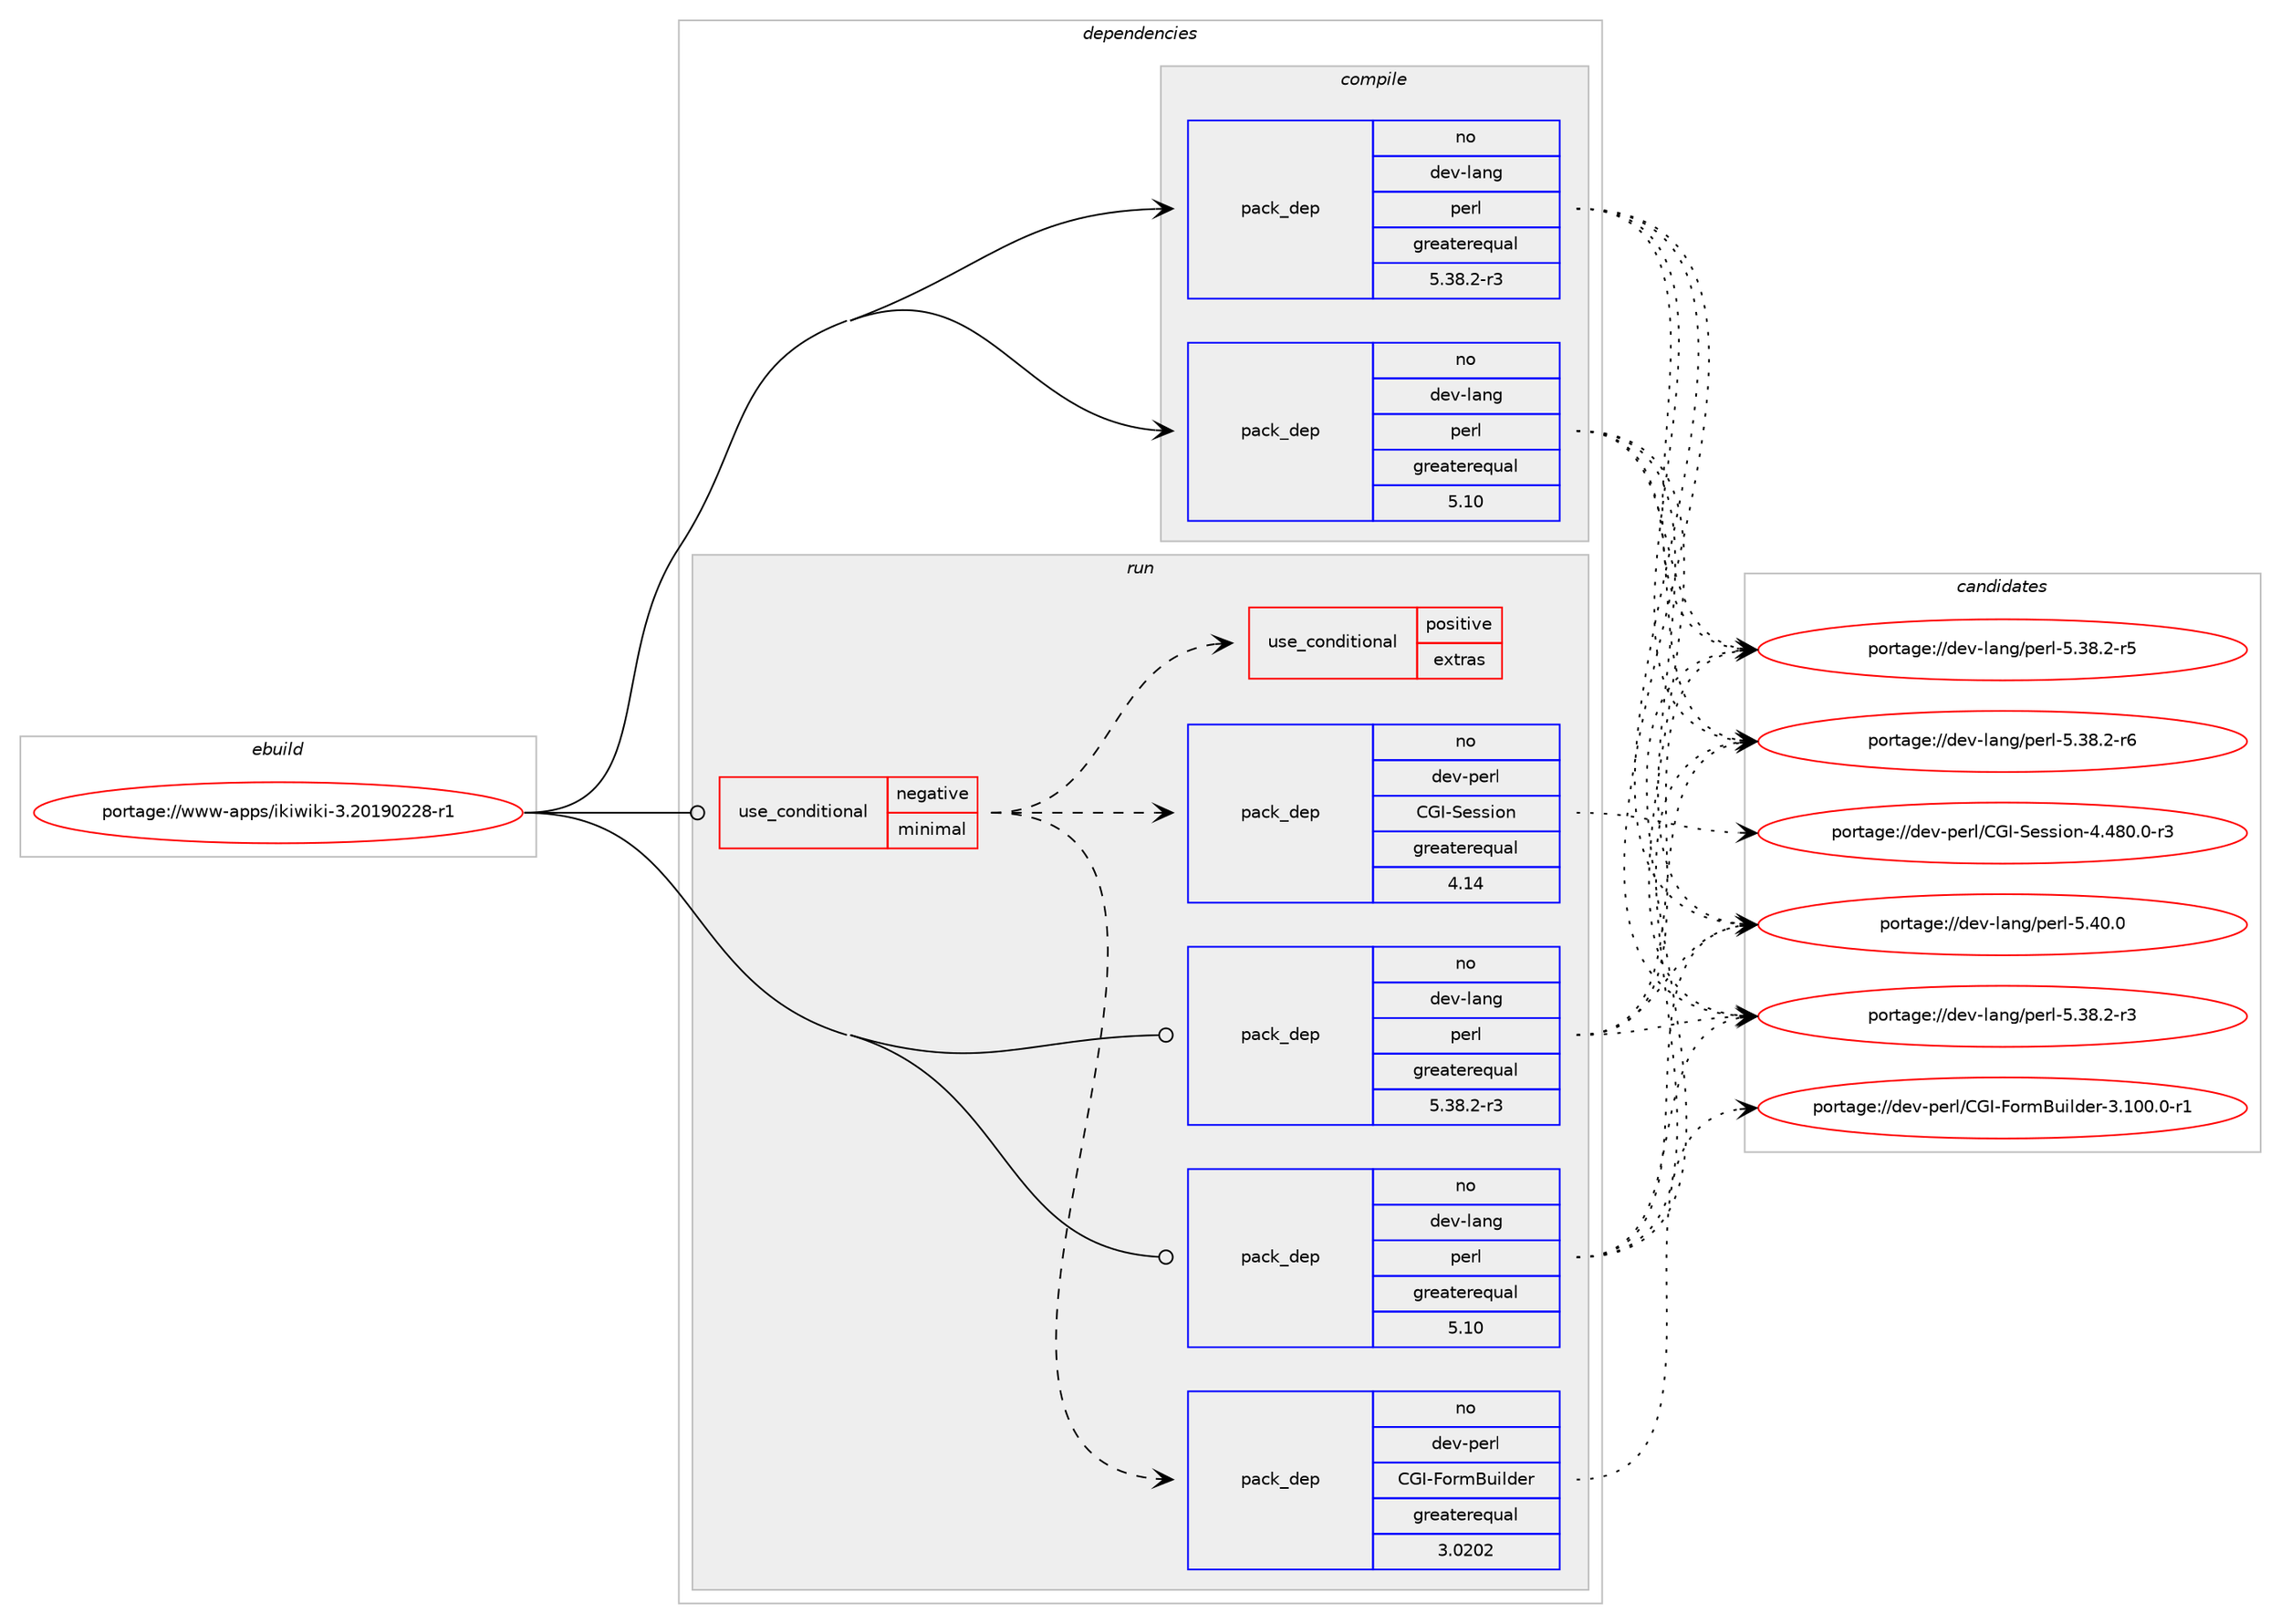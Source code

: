 digraph prolog {

# *************
# Graph options
# *************

newrank=true;
concentrate=true;
compound=true;
graph [rankdir=LR,fontname=Helvetica,fontsize=10,ranksep=1.5];#, ranksep=2.5, nodesep=0.2];
edge  [arrowhead=vee];
node  [fontname=Helvetica,fontsize=10];

# **********
# The ebuild
# **********

subgraph cluster_leftcol {
color=gray;
rank=same;
label=<<i>ebuild</i>>;
id [label="portage://www-apps/ikiwiki-3.20190228-r1", color=red, width=4, href="../www-apps/ikiwiki-3.20190228-r1.svg"];
}

# ****************
# The dependencies
# ****************

subgraph cluster_midcol {
color=gray;
label=<<i>dependencies</i>>;
subgraph cluster_compile {
fillcolor="#eeeeee";
style=filled;
label=<<i>compile</i>>;
# *** BEGIN UNKNOWN DEPENDENCY TYPE (TODO) ***
# id -> package_dependency(portage://www-apps/ikiwiki-3.20190228-r1,install,no,app-text,po4a,none,[,,],[],[])
# *** END UNKNOWN DEPENDENCY TYPE (TODO) ***

subgraph pack104567 {
dependency223916 [label=<<TABLE BORDER="0" CELLBORDER="1" CELLSPACING="0" CELLPADDING="4" WIDTH="220"><TR><TD ROWSPAN="6" CELLPADDING="30">pack_dep</TD></TR><TR><TD WIDTH="110">no</TD></TR><TR><TD>dev-lang</TD></TR><TR><TD>perl</TD></TR><TR><TD>greaterequal</TD></TR><TR><TD>5.10</TD></TR></TABLE>>, shape=none, color=blue];
}
id:e -> dependency223916:w [weight=20,style="solid",arrowhead="vee"];
subgraph pack104568 {
dependency223917 [label=<<TABLE BORDER="0" CELLBORDER="1" CELLSPACING="0" CELLPADDING="4" WIDTH="220"><TR><TD ROWSPAN="6" CELLPADDING="30">pack_dep</TD></TR><TR><TD WIDTH="110">no</TD></TR><TR><TD>dev-lang</TD></TR><TR><TD>perl</TD></TR><TR><TD>greaterequal</TD></TR><TR><TD>5.38.2-r3</TD></TR></TABLE>>, shape=none, color=blue];
}
id:e -> dependency223917:w [weight=20,style="solid",arrowhead="vee"];
# *** BEGIN UNKNOWN DEPENDENCY TYPE (TODO) ***
# id -> package_dependency(portage://www-apps/ikiwiki-3.20190228-r1,install,no,dev-perl,HTML-Parser,none,[,,],[],[])
# *** END UNKNOWN DEPENDENCY TYPE (TODO) ***

# *** BEGIN UNKNOWN DEPENDENCY TYPE (TODO) ***
# id -> package_dependency(portage://www-apps/ikiwiki-3.20190228-r1,install,no,dev-perl,HTML-Scrubber,none,[,,],[],[])
# *** END UNKNOWN DEPENDENCY TYPE (TODO) ***

# *** BEGIN UNKNOWN DEPENDENCY TYPE (TODO) ***
# id -> package_dependency(portage://www-apps/ikiwiki-3.20190228-r1,install,no,dev-perl,HTML-Template,none,[,,],[],[])
# *** END UNKNOWN DEPENDENCY TYPE (TODO) ***

# *** BEGIN UNKNOWN DEPENDENCY TYPE (TODO) ***
# id -> package_dependency(portage://www-apps/ikiwiki-3.20190228-r1,install,no,dev-perl,Text-Markdown,none,[,,],[],[])
# *** END UNKNOWN DEPENDENCY TYPE (TODO) ***

# *** BEGIN UNKNOWN DEPENDENCY TYPE (TODO) ***
# id -> package_dependency(portage://www-apps/ikiwiki-3.20190228-r1,install,no,dev-perl,TimeDate,none,[,,],[],[])
# *** END UNKNOWN DEPENDENCY TYPE (TODO) ***

# *** BEGIN UNKNOWN DEPENDENCY TYPE (TODO) ***
# id -> package_dependency(portage://www-apps/ikiwiki-3.20190228-r1,install,no,dev-perl,URI,none,[,,],[],[])
# *** END UNKNOWN DEPENDENCY TYPE (TODO) ***

# *** BEGIN UNKNOWN DEPENDENCY TYPE (TODO) ***
# id -> package_dependency(portage://www-apps/ikiwiki-3.20190228-r1,install,no,dev-perl,YAML-LibYAML,none,[,,],[],[])
# *** END UNKNOWN DEPENDENCY TYPE (TODO) ***

}
subgraph cluster_compileandrun {
fillcolor="#eeeeee";
style=filled;
label=<<i>compile and run</i>>;
}
subgraph cluster_run {
fillcolor="#eeeeee";
style=filled;
label=<<i>run</i>>;
subgraph cond116150 {
dependency223918 [label=<<TABLE BORDER="0" CELLBORDER="1" CELLSPACING="0" CELLPADDING="4"><TR><TD ROWSPAN="3" CELLPADDING="10">use_conditional</TD></TR><TR><TD>negative</TD></TR><TR><TD>minimal</TD></TR></TABLE>>, shape=none, color=red];
# *** BEGIN UNKNOWN DEPENDENCY TYPE (TODO) ***
# dependency223918 -> package_dependency(portage://www-apps/ikiwiki-3.20190228-r1,run,no,dev-perl,CGI,none,[,,],[],[])
# *** END UNKNOWN DEPENDENCY TYPE (TODO) ***

subgraph pack104569 {
dependency223919 [label=<<TABLE BORDER="0" CELLBORDER="1" CELLSPACING="0" CELLPADDING="4" WIDTH="220"><TR><TD ROWSPAN="6" CELLPADDING="30">pack_dep</TD></TR><TR><TD WIDTH="110">no</TD></TR><TR><TD>dev-perl</TD></TR><TR><TD>CGI-FormBuilder</TD></TR><TR><TD>greaterequal</TD></TR><TR><TD>3.0202</TD></TR></TABLE>>, shape=none, color=blue];
}
dependency223918:e -> dependency223919:w [weight=20,style="dashed",arrowhead="vee"];
subgraph pack104570 {
dependency223920 [label=<<TABLE BORDER="0" CELLBORDER="1" CELLSPACING="0" CELLPADDING="4" WIDTH="220"><TR><TD ROWSPAN="6" CELLPADDING="30">pack_dep</TD></TR><TR><TD WIDTH="110">no</TD></TR><TR><TD>dev-perl</TD></TR><TR><TD>CGI-Session</TD></TR><TR><TD>greaterequal</TD></TR><TR><TD>4.14</TD></TR></TABLE>>, shape=none, color=blue];
}
dependency223918:e -> dependency223920:w [weight=20,style="dashed",arrowhead="vee"];
# *** BEGIN UNKNOWN DEPENDENCY TYPE (TODO) ***
# dependency223918 -> package_dependency(portage://www-apps/ikiwiki-3.20190228-r1,run,no,dev-perl,Mail-Sendmail,none,[,,],[],[])
# *** END UNKNOWN DEPENDENCY TYPE (TODO) ***

# *** BEGIN UNKNOWN DEPENDENCY TYPE (TODO) ***
# dependency223918 -> package_dependency(portage://www-apps/ikiwiki-3.20190228-r1,run,no,dev-perl,Term-ReadLine-Gnu,none,[,,],[],[])
# *** END UNKNOWN DEPENDENCY TYPE (TODO) ***

# *** BEGIN UNKNOWN DEPENDENCY TYPE (TODO) ***
# dependency223918 -> package_dependency(portage://www-apps/ikiwiki-3.20190228-r1,run,no,dev-perl,XML-Simple,none,[,,],[],[])
# *** END UNKNOWN DEPENDENCY TYPE (TODO) ***

# *** BEGIN UNKNOWN DEPENDENCY TYPE (TODO) ***
# dependency223918 -> package_dependency(portage://www-apps/ikiwiki-3.20190228-r1,run,no,media-gfx,imagemagick,none,[,,],[],[use(enable(perl),none)])
# *** END UNKNOWN DEPENDENCY TYPE (TODO) ***

subgraph cond116151 {
dependency223921 [label=<<TABLE BORDER="0" CELLBORDER="1" CELLSPACING="0" CELLPADDING="4"><TR><TD ROWSPAN="3" CELLPADDING="10">use_conditional</TD></TR><TR><TD>positive</TD></TR><TR><TD>extras</TD></TR></TABLE>>, shape=none, color=red];
# *** BEGIN UNKNOWN DEPENDENCY TYPE (TODO) ***
# dependency223921 -> package_dependency(portage://www-apps/ikiwiki-3.20190228-r1,run,no,dev-python,docutils,none,[,,],[],[])
# *** END UNKNOWN DEPENDENCY TYPE (TODO) ***

# *** BEGIN UNKNOWN DEPENDENCY TYPE (TODO) ***
# dependency223921 -> package_dependency(portage://www-apps/ikiwiki-3.20190228-r1,run,no,dev-perl,Digest-SHA1,none,[,,],[],[])
# *** END UNKNOWN DEPENDENCY TYPE (TODO) ***

# *** BEGIN UNKNOWN DEPENDENCY TYPE (TODO) ***
# dependency223921 -> package_dependency(portage://www-apps/ikiwiki-3.20190228-r1,run,no,dev-perl,File-MimeInfo,none,[,,],[],[])
# *** END UNKNOWN DEPENDENCY TYPE (TODO) ***

# *** BEGIN UNKNOWN DEPENDENCY TYPE (TODO) ***
# dependency223921 -> package_dependency(portage://www-apps/ikiwiki-3.20190228-r1,run,no,dev-perl,RPC-XML,none,[,,],[],[])
# *** END UNKNOWN DEPENDENCY TYPE (TODO) ***

# *** BEGIN UNKNOWN DEPENDENCY TYPE (TODO) ***
# dependency223921 -> package_dependency(portage://www-apps/ikiwiki-3.20190228-r1,run,no,dev-perl,XML-Feed,none,[,,],[],[])
# *** END UNKNOWN DEPENDENCY TYPE (TODO) ***

# *** BEGIN UNKNOWN DEPENDENCY TYPE (TODO) ***
# dependency223921 -> package_dependency(portage://www-apps/ikiwiki-3.20190228-r1,run,no,dev-perl,LWPx-ParanoidAgent,none,[,,],[],[])
# *** END UNKNOWN DEPENDENCY TYPE (TODO) ***

# *** BEGIN UNKNOWN DEPENDENCY TYPE (TODO) ***
# dependency223921 -> package_dependency(portage://www-apps/ikiwiki-3.20190228-r1,run,no,dev-perl,Net-OpenID-Consumer,none,[,,],[],[])
# *** END UNKNOWN DEPENDENCY TYPE (TODO) ***

}
dependency223918:e -> dependency223921:w [weight=20,style="dashed",arrowhead="vee"];
}
id:e -> dependency223918:w [weight=20,style="solid",arrowhead="odot"];
# *** BEGIN UNKNOWN DEPENDENCY TYPE (TODO) ***
# id -> package_dependency(portage://www-apps/ikiwiki-3.20190228-r1,run,no,app-text,po4a,none,[,,],[],[])
# *** END UNKNOWN DEPENDENCY TYPE (TODO) ***

subgraph pack104571 {
dependency223922 [label=<<TABLE BORDER="0" CELLBORDER="1" CELLSPACING="0" CELLPADDING="4" WIDTH="220"><TR><TD ROWSPAN="6" CELLPADDING="30">pack_dep</TD></TR><TR><TD WIDTH="110">no</TD></TR><TR><TD>dev-lang</TD></TR><TR><TD>perl</TD></TR><TR><TD>greaterequal</TD></TR><TR><TD>5.10</TD></TR></TABLE>>, shape=none, color=blue];
}
id:e -> dependency223922:w [weight=20,style="solid",arrowhead="odot"];
subgraph pack104572 {
dependency223923 [label=<<TABLE BORDER="0" CELLBORDER="1" CELLSPACING="0" CELLPADDING="4" WIDTH="220"><TR><TD ROWSPAN="6" CELLPADDING="30">pack_dep</TD></TR><TR><TD WIDTH="110">no</TD></TR><TR><TD>dev-lang</TD></TR><TR><TD>perl</TD></TR><TR><TD>greaterequal</TD></TR><TR><TD>5.38.2-r3</TD></TR></TABLE>>, shape=none, color=blue];
}
id:e -> dependency223923:w [weight=20,style="solid",arrowhead="odot"];
# *** BEGIN UNKNOWN DEPENDENCY TYPE (TODO) ***
# id -> package_dependency(portage://www-apps/ikiwiki-3.20190228-r1,run,no,dev-lang,perl,none,[,,],any_same_slot,[])
# *** END UNKNOWN DEPENDENCY TYPE (TODO) ***

# *** BEGIN UNKNOWN DEPENDENCY TYPE (TODO) ***
# id -> package_dependency(portage://www-apps/ikiwiki-3.20190228-r1,run,no,dev-perl,HTML-Parser,none,[,,],[],[])
# *** END UNKNOWN DEPENDENCY TYPE (TODO) ***

# *** BEGIN UNKNOWN DEPENDENCY TYPE (TODO) ***
# id -> package_dependency(portage://www-apps/ikiwiki-3.20190228-r1,run,no,dev-perl,HTML-Scrubber,none,[,,],[],[])
# *** END UNKNOWN DEPENDENCY TYPE (TODO) ***

# *** BEGIN UNKNOWN DEPENDENCY TYPE (TODO) ***
# id -> package_dependency(portage://www-apps/ikiwiki-3.20190228-r1,run,no,dev-perl,HTML-Template,none,[,,],[],[])
# *** END UNKNOWN DEPENDENCY TYPE (TODO) ***

# *** BEGIN UNKNOWN DEPENDENCY TYPE (TODO) ***
# id -> package_dependency(portage://www-apps/ikiwiki-3.20190228-r1,run,no,dev-perl,Text-Markdown,none,[,,],[],[])
# *** END UNKNOWN DEPENDENCY TYPE (TODO) ***

# *** BEGIN UNKNOWN DEPENDENCY TYPE (TODO) ***
# id -> package_dependency(portage://www-apps/ikiwiki-3.20190228-r1,run,no,dev-perl,TimeDate,none,[,,],[],[])
# *** END UNKNOWN DEPENDENCY TYPE (TODO) ***

# *** BEGIN UNKNOWN DEPENDENCY TYPE (TODO) ***
# id -> package_dependency(portage://www-apps/ikiwiki-3.20190228-r1,run,no,dev-perl,URI,none,[,,],[],[])
# *** END UNKNOWN DEPENDENCY TYPE (TODO) ***

# *** BEGIN UNKNOWN DEPENDENCY TYPE (TODO) ***
# id -> package_dependency(portage://www-apps/ikiwiki-3.20190228-r1,run,no,dev-perl,YAML-LibYAML,none,[,,],[],[])
# *** END UNKNOWN DEPENDENCY TYPE (TODO) ***

}
}

# **************
# The candidates
# **************

subgraph cluster_choices {
rank=same;
color=gray;
label=<<i>candidates</i>>;

subgraph choice104567 {
color=black;
nodesep=1;
choice100101118451089711010347112101114108455346515646504511451 [label="portage://dev-lang/perl-5.38.2-r3", color=red, width=4,href="../dev-lang/perl-5.38.2-r3.svg"];
choice100101118451089711010347112101114108455346515646504511453 [label="portage://dev-lang/perl-5.38.2-r5", color=red, width=4,href="../dev-lang/perl-5.38.2-r5.svg"];
choice100101118451089711010347112101114108455346515646504511454 [label="portage://dev-lang/perl-5.38.2-r6", color=red, width=4,href="../dev-lang/perl-5.38.2-r6.svg"];
choice10010111845108971101034711210111410845534652484648 [label="portage://dev-lang/perl-5.40.0", color=red, width=4,href="../dev-lang/perl-5.40.0.svg"];
dependency223916:e -> choice100101118451089711010347112101114108455346515646504511451:w [style=dotted,weight="100"];
dependency223916:e -> choice100101118451089711010347112101114108455346515646504511453:w [style=dotted,weight="100"];
dependency223916:e -> choice100101118451089711010347112101114108455346515646504511454:w [style=dotted,weight="100"];
dependency223916:e -> choice10010111845108971101034711210111410845534652484648:w [style=dotted,weight="100"];
}
subgraph choice104568 {
color=black;
nodesep=1;
choice100101118451089711010347112101114108455346515646504511451 [label="portage://dev-lang/perl-5.38.2-r3", color=red, width=4,href="../dev-lang/perl-5.38.2-r3.svg"];
choice100101118451089711010347112101114108455346515646504511453 [label="portage://dev-lang/perl-5.38.2-r5", color=red, width=4,href="../dev-lang/perl-5.38.2-r5.svg"];
choice100101118451089711010347112101114108455346515646504511454 [label="portage://dev-lang/perl-5.38.2-r6", color=red, width=4,href="../dev-lang/perl-5.38.2-r6.svg"];
choice10010111845108971101034711210111410845534652484648 [label="portage://dev-lang/perl-5.40.0", color=red, width=4,href="../dev-lang/perl-5.40.0.svg"];
dependency223917:e -> choice100101118451089711010347112101114108455346515646504511451:w [style=dotted,weight="100"];
dependency223917:e -> choice100101118451089711010347112101114108455346515646504511453:w [style=dotted,weight="100"];
dependency223917:e -> choice100101118451089711010347112101114108455346515646504511454:w [style=dotted,weight="100"];
dependency223917:e -> choice10010111845108971101034711210111410845534652484648:w [style=dotted,weight="100"];
}
subgraph choice104569 {
color=black;
nodesep=1;
choice100101118451121011141084767717345701111141096611710510810010111445514649484846484511449 [label="portage://dev-perl/CGI-FormBuilder-3.100.0-r1", color=red, width=4,href="../dev-perl/CGI-FormBuilder-3.100.0-r1.svg"];
dependency223919:e -> choice100101118451121011141084767717345701111141096611710510810010111445514649484846484511449:w [style=dotted,weight="100"];
}
subgraph choice104570 {
color=black;
nodesep=1;
choice1001011184511210111410847677173458310111511510511111045524652564846484511451 [label="portage://dev-perl/CGI-Session-4.480.0-r3", color=red, width=4,href="../dev-perl/CGI-Session-4.480.0-r3.svg"];
dependency223920:e -> choice1001011184511210111410847677173458310111511510511111045524652564846484511451:w [style=dotted,weight="100"];
}
subgraph choice104571 {
color=black;
nodesep=1;
choice100101118451089711010347112101114108455346515646504511451 [label="portage://dev-lang/perl-5.38.2-r3", color=red, width=4,href="../dev-lang/perl-5.38.2-r3.svg"];
choice100101118451089711010347112101114108455346515646504511453 [label="portage://dev-lang/perl-5.38.2-r5", color=red, width=4,href="../dev-lang/perl-5.38.2-r5.svg"];
choice100101118451089711010347112101114108455346515646504511454 [label="portage://dev-lang/perl-5.38.2-r6", color=red, width=4,href="../dev-lang/perl-5.38.2-r6.svg"];
choice10010111845108971101034711210111410845534652484648 [label="portage://dev-lang/perl-5.40.0", color=red, width=4,href="../dev-lang/perl-5.40.0.svg"];
dependency223922:e -> choice100101118451089711010347112101114108455346515646504511451:w [style=dotted,weight="100"];
dependency223922:e -> choice100101118451089711010347112101114108455346515646504511453:w [style=dotted,weight="100"];
dependency223922:e -> choice100101118451089711010347112101114108455346515646504511454:w [style=dotted,weight="100"];
dependency223922:e -> choice10010111845108971101034711210111410845534652484648:w [style=dotted,weight="100"];
}
subgraph choice104572 {
color=black;
nodesep=1;
choice100101118451089711010347112101114108455346515646504511451 [label="portage://dev-lang/perl-5.38.2-r3", color=red, width=4,href="../dev-lang/perl-5.38.2-r3.svg"];
choice100101118451089711010347112101114108455346515646504511453 [label="portage://dev-lang/perl-5.38.2-r5", color=red, width=4,href="../dev-lang/perl-5.38.2-r5.svg"];
choice100101118451089711010347112101114108455346515646504511454 [label="portage://dev-lang/perl-5.38.2-r6", color=red, width=4,href="../dev-lang/perl-5.38.2-r6.svg"];
choice10010111845108971101034711210111410845534652484648 [label="portage://dev-lang/perl-5.40.0", color=red, width=4,href="../dev-lang/perl-5.40.0.svg"];
dependency223923:e -> choice100101118451089711010347112101114108455346515646504511451:w [style=dotted,weight="100"];
dependency223923:e -> choice100101118451089711010347112101114108455346515646504511453:w [style=dotted,weight="100"];
dependency223923:e -> choice100101118451089711010347112101114108455346515646504511454:w [style=dotted,weight="100"];
dependency223923:e -> choice10010111845108971101034711210111410845534652484648:w [style=dotted,weight="100"];
}
}

}
